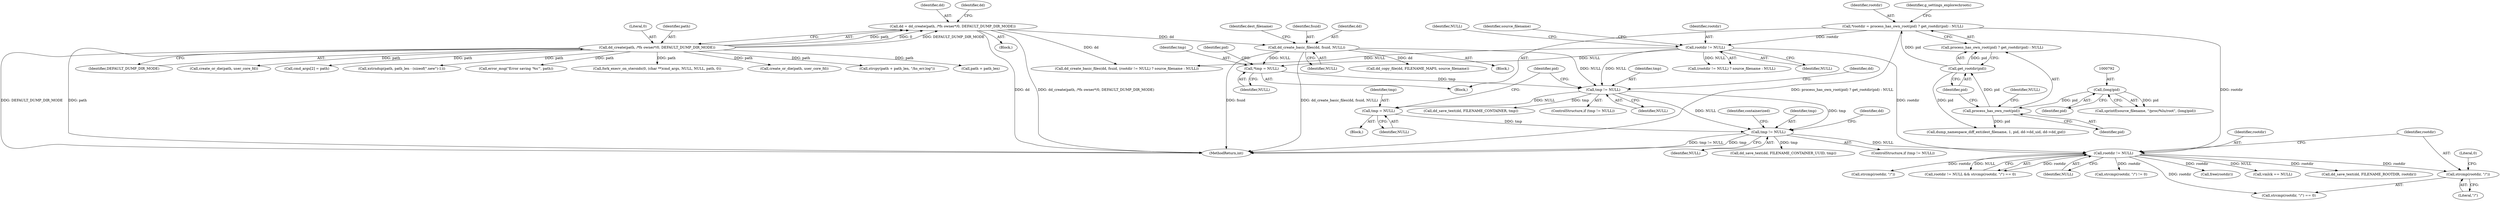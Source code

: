 digraph "0_abrt_3c1b60cfa62d39e5fff5a53a5bc53dae189e740e@API" {
"1000956" [label="(Call,strcmp(rootdir, \"/\"))"];
"1000952" [label="(Call,rootdir != NULL)"];
"1000799" [label="(Call,*rootdir = process_has_own_root(pid) ? get_rootdir(pid) : NULL)"];
"1000804" [label="(Call,get_rootdir(pid))"];
"1000802" [label="(Call,process_has_own_root(pid))"];
"1000791" [label="(Call,(long)pid)"];
"1000814" [label="(Call,rootdir != NULL)"];
"1000938" [label="(Call,tmp != NULL)"];
"1000919" [label="(Call,tmp != NULL)"];
"1000910" [label="(Call,*tmp = NULL)"];
"1000821" [label="(Call,dd_create_basic_files(dd, fsuid, NULL))"];
"1000775" [label="(Call,dd = dd_create(path, /*fs owner*/0, DEFAULT_DUMP_DIR_MODE))"];
"1000777" [label="(Call,dd_create(path, /*fs owner*/0, DEFAULT_DUMP_DIR_MODE))"];
"1000929" [label="(Call,tmp = NULL)"];
"1000818" [label="(Identifier,NULL)"];
"1000813" [label="(Call,(rootdir != NULL) ? source_filename : NULL)"];
"1000953" [label="(Identifier,rootdir)"];
"1000942" [label="(Call,dd_save_text(dd, FILENAME_CONTAINER_UUID, tmp))"];
"1000959" [label="(Literal,0)"];
"1001244" [label="(Call,create_or_die(path, user_core_fd))"];
"1000920" [label="(Identifier,tmp)"];
"1000929" [label="(Call,tmp = NULL)"];
"1000911" [label="(Identifier,tmp)"];
"1000817" [label="(Identifier,source_filename)"];
"1000939" [label="(Identifier,tmp)"];
"1000957" [label="(Identifier,rootdir)"];
"1001035" [label="(Call,free(rootdir))"];
"1001311" [label="(Call,cmd_args[2] = path)"];
"1000823" [label="(Identifier,fsuid)"];
"1000779" [label="(Literal,0)"];
"1000923" [label="(Call,dd_save_text(dd, FILENAME_CONTAINER, tmp))"];
"1001352" [label="(Call,xstrndup(path, path_len - (sizeof(\".new\")-1)))"];
"1000810" [label="(Call,dd_create_basic_files(dd, fsuid, (rootdir != NULL) ? source_filename : NULL))"];
"1000824" [label="(Identifier,NULL)"];
"1001102" [label="(Call,vmlck == NULL)"];
"1000814" [label="(Call,rootdir != NULL)"];
"1000150" [label="(Block,)"];
"1001031" [label="(Call,dd_save_text(dd, FILENAME_ROOTDIR, rootdir))"];
"1000943" [label="(Identifier,dd)"];
"1000783" [label="(Block,)"];
"1000924" [label="(Identifier,dd)"];
"1000816" [label="(Identifier,NULL)"];
"1000822" [label="(Identifier,dd)"];
"1000933" [label="(Identifier,pid)"];
"1001136" [label="(Call,error_msg(\"Error saving '%s'\", path))"];
"1000912" [label="(Identifier,NULL)"];
"1000918" [label="(ControlStructure,if (tmp != NULL))"];
"1000919" [label="(Call,tmp != NULL)"];
"1000775" [label="(Call,dd = dd_create(path, /*fs owner*/0, DEFAULT_DUMP_DIR_MODE))"];
"1000954" [label="(Identifier,NULL)"];
"1001334" [label="(Call,fork_execv_on_steroids(0, (char **)cmd_args, NULL, NULL, path, 0))"];
"1000956" [label="(Call,strcmp(rootdir, \"/\"))"];
"1000815" [label="(Identifier,rootdir)"];
"1000914" [label="(Identifier,pid)"];
"1000897" [label="(Call,dump_namespace_diff_ext(dest_filename, 1, pid, dd->dd_uid, dd->dd_gid))"];
"1000791" [label="(Call,(long)pid)"];
"1000930" [label="(Identifier,tmp)"];
"1000958" [label="(Literal,\"/\")"];
"1000799" [label="(Call,*rootdir = process_has_own_root(pid) ? get_rootdir(pid) : NULL)"];
"1001447" [label="(MethodReturn,int)"];
"1000806" [label="(Identifier,NULL)"];
"1000937" [label="(ControlStructure,if (tmp != NULL))"];
"1000804" [label="(Call,get_rootdir(pid))"];
"1000922" [label="(Block,)"];
"1000938" [label="(Call,tmp != NULL)"];
"1000777" [label="(Call,dd_create(path, /*fs owner*/0, DEFAULT_DUMP_DIR_MODE))"];
"1001027" [label="(Call,strcmp(rootdir, \"/\"))"];
"1000776" [label="(Identifier,dd)"];
"1000921" [label="(Identifier,NULL)"];
"1000827" [label="(Identifier,dest_filename)"];
"1000782" [label="(Identifier,dd)"];
"1000951" [label="(Call,rootdir != NULL && strcmp(rootdir, \"/\") == 0)"];
"1000805" [label="(Identifier,pid)"];
"1001150" [label="(Call,create_or_die(path, user_core_fd))"];
"1000846" [label="(Call,dd_copy_file(dd, FILENAME_MAPS, source_filename))"];
"1001236" [label="(Call,strcpy(path + path_len, \"/hs_err.log\"))"];
"1001026" [label="(Call,strcmp(rootdir, \"/\") != 0)"];
"1000803" [label="(Identifier,pid)"];
"1000940" [label="(Identifier,NULL)"];
"1000910" [label="(Call,*tmp = NULL)"];
"1000778" [label="(Identifier,path)"];
"1000952" [label="(Call,rootdir != NULL)"];
"1001237" [label="(Call,path + path_len)"];
"1000788" [label="(Call,sprintf(source_filename, \"/proc/%lu/root\", (long)pid))"];
"1000820" [label="(Block,)"];
"1000950" [label="(Identifier,containerized)"];
"1000793" [label="(Identifier,pid)"];
"1000955" [label="(Call,strcmp(rootdir, \"/\") == 0)"];
"1000821" [label="(Call,dd_create_basic_files(dd, fsuid, NULL))"];
"1000800" [label="(Identifier,rootdir)"];
"1000780" [label="(Identifier,DEFAULT_DUMP_DIR_MODE)"];
"1000931" [label="(Identifier,NULL)"];
"1000808" [label="(Identifier,g_settings_explorechroots)"];
"1000801" [label="(Call,process_has_own_root(pid) ? get_rootdir(pid) : NULL)"];
"1000802" [label="(Call,process_has_own_root(pid))"];
"1000956" -> "1000955"  [label="AST: "];
"1000956" -> "1000958"  [label="CFG: "];
"1000957" -> "1000956"  [label="AST: "];
"1000958" -> "1000956"  [label="AST: "];
"1000959" -> "1000956"  [label="CFG: "];
"1000952" -> "1000956"  [label="DDG: rootdir"];
"1000952" -> "1000951"  [label="AST: "];
"1000952" -> "1000954"  [label="CFG: "];
"1000953" -> "1000952"  [label="AST: "];
"1000954" -> "1000952"  [label="AST: "];
"1000957" -> "1000952"  [label="CFG: "];
"1000951" -> "1000952"  [label="CFG: "];
"1000952" -> "1000951"  [label="DDG: rootdir"];
"1000952" -> "1000951"  [label="DDG: NULL"];
"1000799" -> "1000952"  [label="DDG: rootdir"];
"1000814" -> "1000952"  [label="DDG: rootdir"];
"1000938" -> "1000952"  [label="DDG: NULL"];
"1000952" -> "1000955"  [label="DDG: rootdir"];
"1000952" -> "1001026"  [label="DDG: rootdir"];
"1000952" -> "1001027"  [label="DDG: rootdir"];
"1000952" -> "1001031"  [label="DDG: rootdir"];
"1000952" -> "1001035"  [label="DDG: rootdir"];
"1000952" -> "1001102"  [label="DDG: NULL"];
"1000799" -> "1000783"  [label="AST: "];
"1000799" -> "1000801"  [label="CFG: "];
"1000800" -> "1000799"  [label="AST: "];
"1000801" -> "1000799"  [label="AST: "];
"1000808" -> "1000799"  [label="CFG: "];
"1000799" -> "1001447"  [label="DDG: process_has_own_root(pid) ? get_rootdir(pid) : NULL"];
"1000804" -> "1000799"  [label="DDG: pid"];
"1000799" -> "1000814"  [label="DDG: rootdir"];
"1000804" -> "1000801"  [label="AST: "];
"1000804" -> "1000805"  [label="CFG: "];
"1000805" -> "1000804"  [label="AST: "];
"1000801" -> "1000804"  [label="CFG: "];
"1000804" -> "1000801"  [label="DDG: pid"];
"1000802" -> "1000804"  [label="DDG: pid"];
"1000804" -> "1000897"  [label="DDG: pid"];
"1000802" -> "1000801"  [label="AST: "];
"1000802" -> "1000803"  [label="CFG: "];
"1000803" -> "1000802"  [label="AST: "];
"1000805" -> "1000802"  [label="CFG: "];
"1000806" -> "1000802"  [label="CFG: "];
"1000791" -> "1000802"  [label="DDG: pid"];
"1000802" -> "1000897"  [label="DDG: pid"];
"1000791" -> "1000788"  [label="AST: "];
"1000791" -> "1000793"  [label="CFG: "];
"1000792" -> "1000791"  [label="AST: "];
"1000793" -> "1000791"  [label="AST: "];
"1000788" -> "1000791"  [label="CFG: "];
"1000791" -> "1000788"  [label="DDG: pid"];
"1000814" -> "1000813"  [label="AST: "];
"1000814" -> "1000816"  [label="CFG: "];
"1000815" -> "1000814"  [label="AST: "];
"1000816" -> "1000814"  [label="AST: "];
"1000817" -> "1000814"  [label="CFG: "];
"1000818" -> "1000814"  [label="CFG: "];
"1000814" -> "1000810"  [label="DDG: NULL"];
"1000814" -> "1000813"  [label="DDG: NULL"];
"1000814" -> "1000910"  [label="DDG: NULL"];
"1000814" -> "1000919"  [label="DDG: NULL"];
"1000938" -> "1000937"  [label="AST: "];
"1000938" -> "1000940"  [label="CFG: "];
"1000939" -> "1000938"  [label="AST: "];
"1000940" -> "1000938"  [label="AST: "];
"1000943" -> "1000938"  [label="CFG: "];
"1000950" -> "1000938"  [label="CFG: "];
"1000938" -> "1001447"  [label="DDG: tmp"];
"1000938" -> "1001447"  [label="DDG: tmp != NULL"];
"1000919" -> "1000938"  [label="DDG: tmp"];
"1000919" -> "1000938"  [label="DDG: NULL"];
"1000929" -> "1000938"  [label="DDG: tmp"];
"1000938" -> "1000942"  [label="DDG: tmp"];
"1000919" -> "1000918"  [label="AST: "];
"1000919" -> "1000921"  [label="CFG: "];
"1000920" -> "1000919"  [label="AST: "];
"1000921" -> "1000919"  [label="AST: "];
"1000924" -> "1000919"  [label="CFG: "];
"1000933" -> "1000919"  [label="CFG: "];
"1000910" -> "1000919"  [label="DDG: tmp"];
"1000821" -> "1000919"  [label="DDG: NULL"];
"1000919" -> "1000923"  [label="DDG: tmp"];
"1000919" -> "1000929"  [label="DDG: NULL"];
"1000910" -> "1000783"  [label="AST: "];
"1000910" -> "1000912"  [label="CFG: "];
"1000911" -> "1000910"  [label="AST: "];
"1000912" -> "1000910"  [label="AST: "];
"1000914" -> "1000910"  [label="CFG: "];
"1000821" -> "1000910"  [label="DDG: NULL"];
"1000821" -> "1000820"  [label="AST: "];
"1000821" -> "1000824"  [label="CFG: "];
"1000822" -> "1000821"  [label="AST: "];
"1000823" -> "1000821"  [label="AST: "];
"1000824" -> "1000821"  [label="AST: "];
"1000827" -> "1000821"  [label="CFG: "];
"1000821" -> "1001447"  [label="DDG: fsuid"];
"1000821" -> "1001447"  [label="DDG: dd_create_basic_files(dd, fsuid, NULL)"];
"1000775" -> "1000821"  [label="DDG: dd"];
"1000821" -> "1000846"  [label="DDG: dd"];
"1000775" -> "1000150"  [label="AST: "];
"1000775" -> "1000777"  [label="CFG: "];
"1000776" -> "1000775"  [label="AST: "];
"1000777" -> "1000775"  [label="AST: "];
"1000782" -> "1000775"  [label="CFG: "];
"1000775" -> "1001447"  [label="DDG: dd"];
"1000775" -> "1001447"  [label="DDG: dd_create(path, /*fs owner*/0, DEFAULT_DUMP_DIR_MODE)"];
"1000777" -> "1000775"  [label="DDG: path"];
"1000777" -> "1000775"  [label="DDG: 0"];
"1000777" -> "1000775"  [label="DDG: DEFAULT_DUMP_DIR_MODE"];
"1000775" -> "1000810"  [label="DDG: dd"];
"1000777" -> "1000780"  [label="CFG: "];
"1000778" -> "1000777"  [label="AST: "];
"1000779" -> "1000777"  [label="AST: "];
"1000780" -> "1000777"  [label="AST: "];
"1000777" -> "1001447"  [label="DDG: DEFAULT_DUMP_DIR_MODE"];
"1000777" -> "1001447"  [label="DDG: path"];
"1000777" -> "1001136"  [label="DDG: path"];
"1000777" -> "1001150"  [label="DDG: path"];
"1000777" -> "1001236"  [label="DDG: path"];
"1000777" -> "1001237"  [label="DDG: path"];
"1000777" -> "1001244"  [label="DDG: path"];
"1000777" -> "1001311"  [label="DDG: path"];
"1000777" -> "1001334"  [label="DDG: path"];
"1000777" -> "1001352"  [label="DDG: path"];
"1000929" -> "1000922"  [label="AST: "];
"1000929" -> "1000931"  [label="CFG: "];
"1000930" -> "1000929"  [label="AST: "];
"1000931" -> "1000929"  [label="AST: "];
"1000933" -> "1000929"  [label="CFG: "];
}
